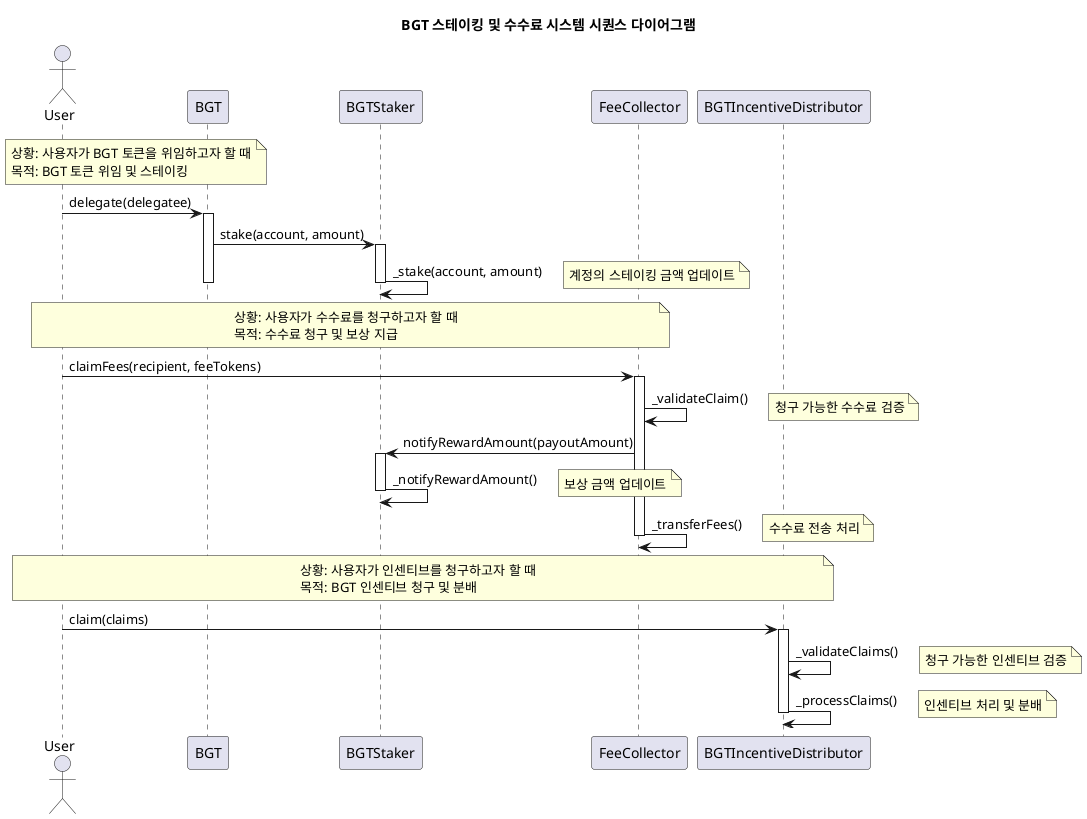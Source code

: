 @startuml
title BGT 스테이킹 및 수수료 시스템 시퀀스 다이어그램

actor User
participant "BGT" as BGT
participant "BGTStaker" as BGS
participant "FeeCollector" as FC
participant "BGTIncentiveDistributor" as BID

note over User, BGT
  상황: 사용자가 BGT 토큰을 위임하고자 할 때
  목적: BGT 토큰 위임 및 스테이킹
end note

User -> BGT: delegate(delegatee)
activate BGT
BGT -> BGS: stake(account, amount)
activate BGS
BGS -> BGS: _stake(account, amount)
note right: 계정의 스테이킹 금액 업데이트
deactivate BGS
deactivate BGT

note over User, FC
  상황: 사용자가 수수료를 청구하고자 할 때
  목적: 수수료 청구 및 보상 지급
end note

User -> FC: claimFees(recipient, feeTokens)
activate FC
FC -> FC: _validateClaim()
note right: 청구 가능한 수수료 검증
FC -> BGS: notifyRewardAmount(payoutAmount)
activate BGS
BGS -> BGS: _notifyRewardAmount()
note right: 보상 금액 업데이트
deactivate BGS
FC -> FC: _transferFees()
note right: 수수료 전송 처리
deactivate FC

note over User, BID
  상황: 사용자가 인센티브를 청구하고자 할 때
  목적: BGT 인센티브 청구 및 분배
end note

User -> BID: claim(claims)
activate BID
BID -> BID: _validateClaims()
note right: 청구 가능한 인센티브 검증
BID -> BID: _processClaims()
note right: 인센티브 처리 및 분배
deactivate BID

@enduml 